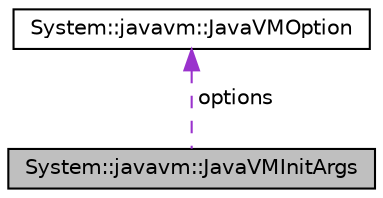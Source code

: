digraph G
{
  edge [fontname="Helvetica",fontsize="10",labelfontname="Helvetica",labelfontsize="10"];
  node [fontname="Helvetica",fontsize="10",shape=record];
  Node1 [label="System::javavm::JavaVMInitArgs",height=0.2,width=0.4,color="black", fillcolor="grey75", style="filled" fontcolor="black"];
  Node2 -> Node1 [dir="back",color="darkorchid3",fontsize="10",style="dashed",label=" options" ,fontname="Helvetica"];
  Node2 [label="System::javavm::JavaVMOption",height=0.2,width=0.4,color="black", fillcolor="white", style="filled",URL="$struct_system_1_1javavm_1_1_java_v_m_option.html"];
}

